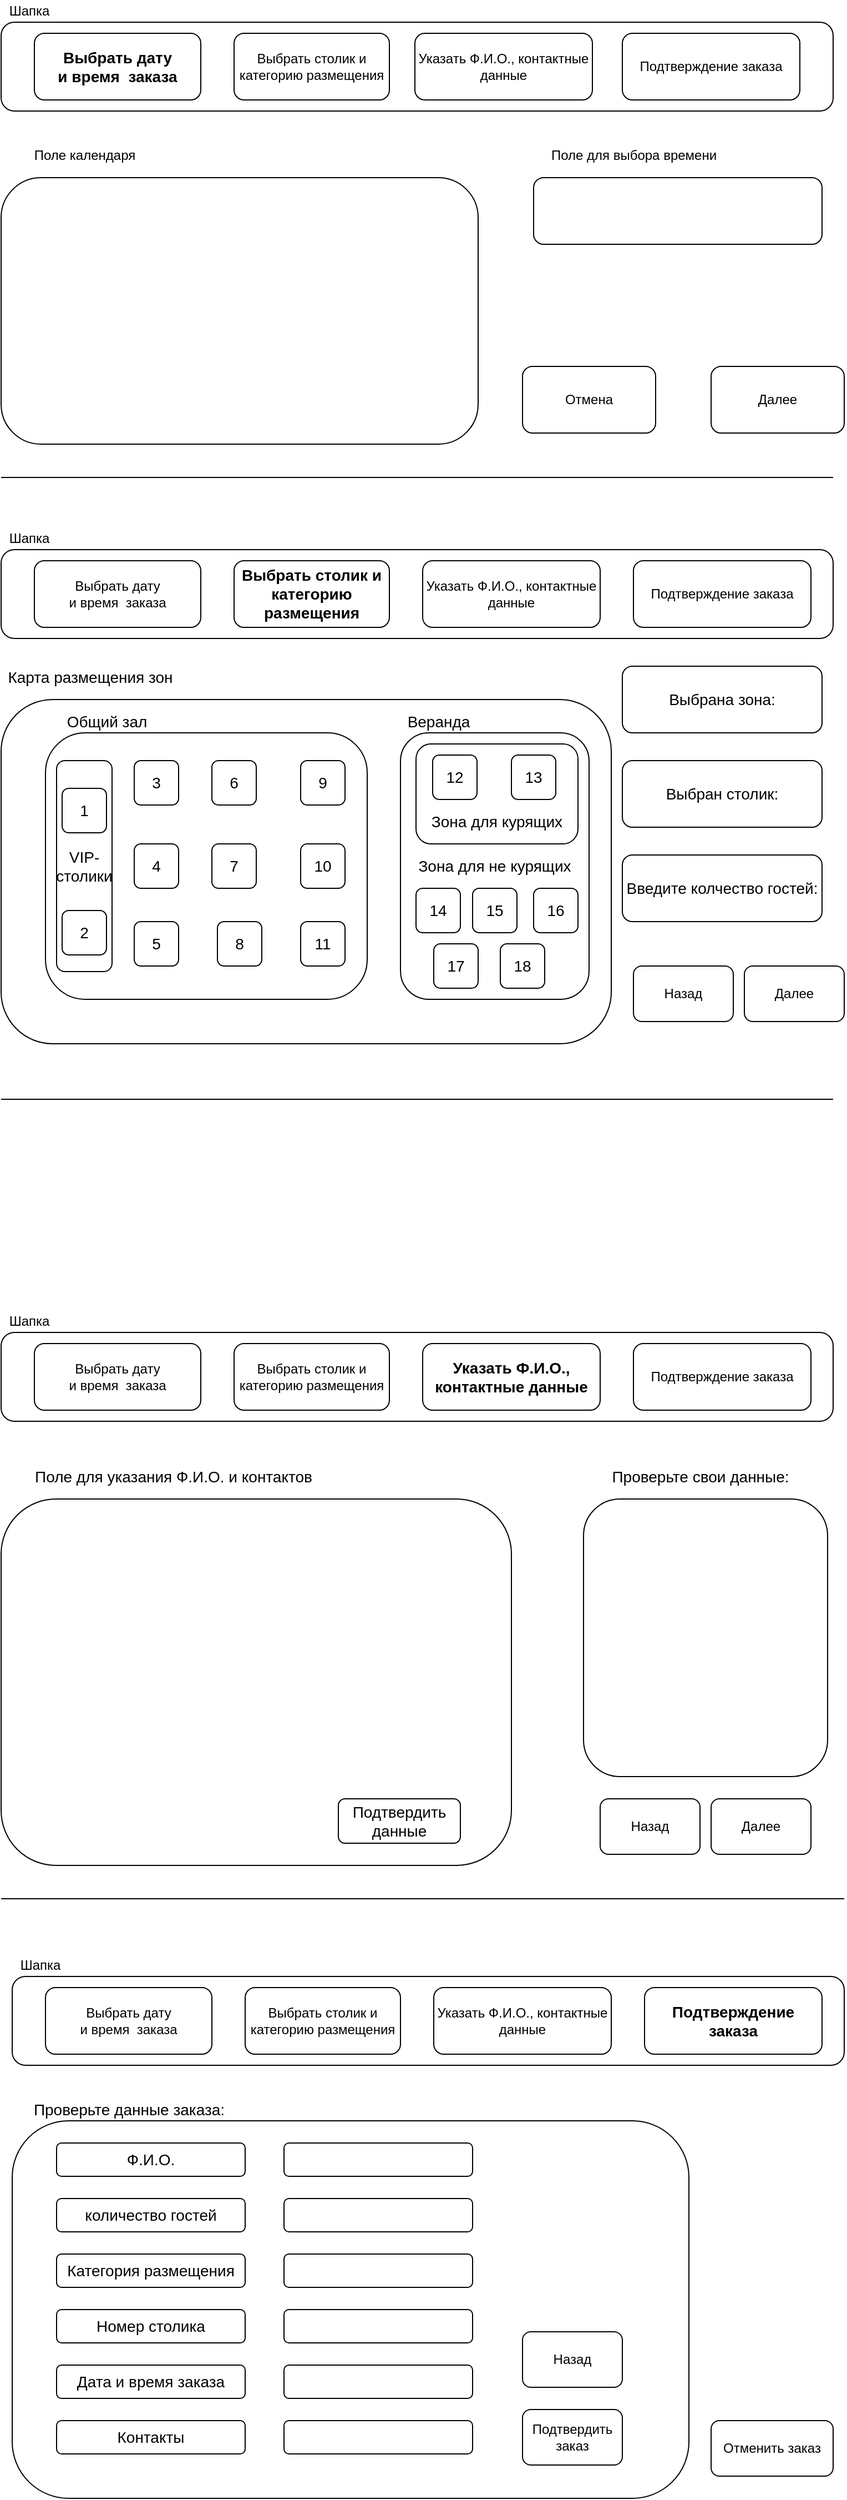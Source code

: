 <mxfile>
    <diagram id="w9d65mFprSii6VmmVjMo" name="Страница 1">
        <mxGraphModel dx="1018" dy="707" grid="1" gridSize="10" guides="1" tooltips="1" connect="1" arrows="1" fold="1" page="1" pageScale="1" pageWidth="827" pageHeight="1169" math="0" shadow="0">
            <root>
                <mxCell id="0"/>
                <mxCell id="1" parent="0"/>
                <mxCell id="13" value="" style="rounded=1;whiteSpace=wrap;html=1;fontSize=12;" parent="1" vertex="1">
                    <mxGeometry x="40" y="170" width="430" height="240" as="geometry"/>
                </mxCell>
                <mxCell id="14" value="Поле календаря" style="text;html=1;align=center;verticalAlign=middle;resizable=0;points=[];autosize=1;strokeColor=none;fillColor=none;fontSize=12;" parent="1" vertex="1">
                    <mxGeometry x="60" y="140" width="110" height="20" as="geometry"/>
                </mxCell>
                <mxCell id="15" value="" style="rounded=1;whiteSpace=wrap;html=1;fontSize=12;" parent="1" vertex="1">
                    <mxGeometry x="520" y="170" width="260" height="60" as="geometry"/>
                </mxCell>
                <mxCell id="16" value="Поле для выбора времени" style="text;html=1;align=center;verticalAlign=middle;resizable=0;points=[];autosize=1;strokeColor=none;fillColor=none;fontSize=12;" parent="1" vertex="1">
                    <mxGeometry x="530" y="140" width="160" height="20" as="geometry"/>
                </mxCell>
                <mxCell id="17" value="Далее" style="rounded=1;whiteSpace=wrap;html=1;fontSize=12;" parent="1" vertex="1">
                    <mxGeometry x="680" y="340" width="120" height="60" as="geometry"/>
                </mxCell>
                <mxCell id="18" value="Отмена" style="rounded=1;whiteSpace=wrap;html=1;fontSize=12;" parent="1" vertex="1">
                    <mxGeometry x="510" y="340" width="120" height="60" as="geometry"/>
                </mxCell>
                <mxCell id="19" value="" style="endArrow=none;html=1;fontSize=12;" parent="1" edge="1">
                    <mxGeometry width="50" height="50" relative="1" as="geometry">
                        <mxPoint x="40" y="440" as="sourcePoint"/>
                        <mxPoint x="790" y="440" as="targetPoint"/>
                    </mxGeometry>
                </mxCell>
                <mxCell id="20" value="" style="group" parent="1" vertex="1" connectable="0">
                    <mxGeometry x="40" y="10" width="750" height="100" as="geometry"/>
                </mxCell>
                <mxCell id="4" value="" style="rounded=1;whiteSpace=wrap;html=1;" parent="20" vertex="1">
                    <mxGeometry y="20" width="750" height="80" as="geometry"/>
                </mxCell>
                <mxCell id="5" value="Шапка" style="text;html=1;align=center;verticalAlign=middle;resizable=0;points=[];autosize=1;strokeColor=none;fillColor=none;" parent="20" vertex="1">
                    <mxGeometry width="50" height="20" as="geometry"/>
                </mxCell>
                <mxCell id="8" value="Выбрать дату&lt;br style=&quot;font-size: 14px;&quot;&gt;и время&amp;nbsp; заказа" style="rounded=1;whiteSpace=wrap;html=1;fontStyle=1;fontSize=14;" parent="20" vertex="1">
                    <mxGeometry x="30" y="30" width="150" height="60" as="geometry"/>
                </mxCell>
                <mxCell id="10" value="Выбрать столик и категорию размещения" style="rounded=1;whiteSpace=wrap;html=1;fontStyle=0;fontSize=12;" parent="20" vertex="1">
                    <mxGeometry x="210" y="30" width="140" height="60" as="geometry"/>
                </mxCell>
                <mxCell id="11" value="Указать Ф.И.О., контактные данные" style="rounded=1;whiteSpace=wrap;html=1;fontStyle=0;fontSize=12;" parent="20" vertex="1">
                    <mxGeometry x="373" y="30" width="160" height="60" as="geometry"/>
                </mxCell>
                <mxCell id="70" value="Подтверждение заказа" style="rounded=1;whiteSpace=wrap;html=1;fontStyle=0;fontSize=12;" parent="20" vertex="1">
                    <mxGeometry x="560" y="30" width="160" height="60" as="geometry"/>
                </mxCell>
                <mxCell id="21" value="" style="group" parent="1" vertex="1" connectable="0">
                    <mxGeometry x="40" y="485" width="750" height="100" as="geometry"/>
                </mxCell>
                <mxCell id="22" value="" style="rounded=1;whiteSpace=wrap;html=1;" parent="21" vertex="1">
                    <mxGeometry y="20" width="750" height="80" as="geometry"/>
                </mxCell>
                <mxCell id="23" value="Шапка" style="text;html=1;align=center;verticalAlign=middle;resizable=0;points=[];autosize=1;strokeColor=none;fillColor=none;" parent="21" vertex="1">
                    <mxGeometry width="50" height="20" as="geometry"/>
                </mxCell>
                <mxCell id="24" value="Выбрать дату&lt;br style=&quot;font-size: 12px;&quot;&gt;и время&amp;nbsp; заказа" style="rounded=1;whiteSpace=wrap;html=1;fontStyle=0;fontSize=12;" parent="21" vertex="1">
                    <mxGeometry x="30" y="30" width="150" height="60" as="geometry"/>
                </mxCell>
                <mxCell id="25" value="Выбрать столик и категорию размещения" style="rounded=1;whiteSpace=wrap;html=1;fontStyle=1;fontSize=14;" parent="21" vertex="1">
                    <mxGeometry x="210" y="30" width="140" height="60" as="geometry"/>
                </mxCell>
                <mxCell id="26" value="Указать Ф.И.О., контактные данные" style="rounded=1;whiteSpace=wrap;html=1;fontStyle=0;fontSize=12;" parent="21" vertex="1">
                    <mxGeometry x="380" y="30" width="160" height="60" as="geometry"/>
                </mxCell>
                <mxCell id="71" value="Подтверждение заказа" style="rounded=1;whiteSpace=wrap;html=1;fontStyle=0;fontSize=12;" parent="21" vertex="1">
                    <mxGeometry x="570" y="30" width="160" height="60" as="geometry"/>
                </mxCell>
                <mxCell id="28" value="" style="rounded=1;whiteSpace=wrap;html=1;fontSize=14;" parent="1" vertex="1">
                    <mxGeometry x="40" y="640" width="550" height="310" as="geometry"/>
                </mxCell>
                <mxCell id="29" value="Карта размещения зон" style="text;html=1;align=center;verticalAlign=middle;resizable=0;points=[];autosize=1;strokeColor=none;fillColor=none;fontSize=14;" parent="1" vertex="1">
                    <mxGeometry x="40" y="610" width="160" height="20" as="geometry"/>
                </mxCell>
                <mxCell id="30" value="" style="rounded=1;whiteSpace=wrap;html=1;fontSize=14;" parent="1" vertex="1">
                    <mxGeometry x="80" y="670" width="290" height="240" as="geometry"/>
                </mxCell>
                <mxCell id="32" value="Зона для не курящих" style="rounded=1;whiteSpace=wrap;html=1;fontSize=14;" parent="1" vertex="1">
                    <mxGeometry x="400" y="670" width="170" height="240" as="geometry"/>
                </mxCell>
                <mxCell id="33" value="&lt;br&gt;&lt;br&gt;&lt;br&gt;Зона для курящих" style="rounded=1;whiteSpace=wrap;html=1;fontSize=14;" parent="1" vertex="1">
                    <mxGeometry x="414" y="680" width="146" height="90" as="geometry"/>
                </mxCell>
                <mxCell id="35" value="Веранда" style="text;html=1;align=center;verticalAlign=middle;resizable=0;points=[];autosize=1;strokeColor=none;fillColor=none;fontSize=14;" parent="1" vertex="1">
                    <mxGeometry x="399" y="650" width="70" height="20" as="geometry"/>
                </mxCell>
                <mxCell id="36" value="Общий зал" style="text;html=1;align=center;verticalAlign=middle;resizable=0;points=[];autosize=1;strokeColor=none;fillColor=none;fontSize=14;" parent="1" vertex="1">
                    <mxGeometry x="90" y="650" width="90" height="20" as="geometry"/>
                </mxCell>
                <mxCell id="37" value="VIP- столики" style="rounded=1;whiteSpace=wrap;html=1;fontSize=14;" parent="1" vertex="1">
                    <mxGeometry x="90" y="695" width="50" height="190" as="geometry"/>
                </mxCell>
                <mxCell id="38" value="Выбрана зона:" style="rounded=1;whiteSpace=wrap;html=1;fontSize=14;" parent="1" vertex="1">
                    <mxGeometry x="600" y="610" width="180" height="60" as="geometry"/>
                </mxCell>
                <mxCell id="39" value="Выбран столик:" style="rounded=1;whiteSpace=wrap;html=1;fontSize=14;" parent="1" vertex="1">
                    <mxGeometry x="600" y="695" width="180" height="60" as="geometry"/>
                </mxCell>
                <mxCell id="40" value="3" style="rounded=1;whiteSpace=wrap;html=1;fontSize=14;" parent="1" vertex="1">
                    <mxGeometry x="160" y="695" width="40" height="40" as="geometry"/>
                </mxCell>
                <mxCell id="41" value="6" style="rounded=1;whiteSpace=wrap;html=1;fontSize=14;" parent="1" vertex="1">
                    <mxGeometry x="230" y="695" width="40" height="40" as="geometry"/>
                </mxCell>
                <mxCell id="42" value="9" style="rounded=1;whiteSpace=wrap;html=1;fontSize=14;" parent="1" vertex="1">
                    <mxGeometry x="310" y="695" width="40" height="40" as="geometry"/>
                </mxCell>
                <mxCell id="43" value="10" style="rounded=1;whiteSpace=wrap;html=1;fontSize=14;" parent="1" vertex="1">
                    <mxGeometry x="310" y="770" width="40" height="40" as="geometry"/>
                </mxCell>
                <mxCell id="44" value="7" style="rounded=1;whiteSpace=wrap;html=1;fontSize=14;" parent="1" vertex="1">
                    <mxGeometry x="230" y="770" width="40" height="40" as="geometry"/>
                </mxCell>
                <mxCell id="45" value="4" style="rounded=1;whiteSpace=wrap;html=1;fontSize=14;" parent="1" vertex="1">
                    <mxGeometry x="160" y="770" width="40" height="40" as="geometry"/>
                </mxCell>
                <mxCell id="46" value="5" style="rounded=1;whiteSpace=wrap;html=1;fontSize=14;" parent="1" vertex="1">
                    <mxGeometry x="160" y="840" width="40" height="40" as="geometry"/>
                </mxCell>
                <mxCell id="47" value="8" style="rounded=1;whiteSpace=wrap;html=1;fontSize=14;" parent="1" vertex="1">
                    <mxGeometry x="235" y="840" width="40" height="40" as="geometry"/>
                </mxCell>
                <mxCell id="48" value="11" style="rounded=1;whiteSpace=wrap;html=1;fontSize=14;" parent="1" vertex="1">
                    <mxGeometry x="310" y="840" width="40" height="40" as="geometry"/>
                </mxCell>
                <mxCell id="49" value="14" style="rounded=1;whiteSpace=wrap;html=1;fontSize=14;" parent="1" vertex="1">
                    <mxGeometry x="414" y="810" width="40" height="40" as="geometry"/>
                </mxCell>
                <mxCell id="50" value="15" style="rounded=1;whiteSpace=wrap;html=1;fontSize=14;" parent="1" vertex="1">
                    <mxGeometry x="465" y="810" width="40" height="40" as="geometry"/>
                </mxCell>
                <mxCell id="51" value="16" style="rounded=1;whiteSpace=wrap;html=1;fontSize=14;" parent="1" vertex="1">
                    <mxGeometry x="520" y="810" width="40" height="40" as="geometry"/>
                </mxCell>
                <mxCell id="52" value="18" style="rounded=1;whiteSpace=wrap;html=1;fontSize=14;" parent="1" vertex="1">
                    <mxGeometry x="490" y="860" width="40" height="40" as="geometry"/>
                </mxCell>
                <mxCell id="53" value="17" style="rounded=1;whiteSpace=wrap;html=1;fontSize=14;" parent="1" vertex="1">
                    <mxGeometry x="430" y="860" width="40" height="40" as="geometry"/>
                </mxCell>
                <mxCell id="54" value="12" style="rounded=1;whiteSpace=wrap;html=1;fontSize=14;" parent="1" vertex="1">
                    <mxGeometry x="429" y="690" width="40" height="40" as="geometry"/>
                </mxCell>
                <mxCell id="55" value="13" style="rounded=1;whiteSpace=wrap;html=1;fontSize=14;" parent="1" vertex="1">
                    <mxGeometry x="500" y="690" width="40" height="40" as="geometry"/>
                </mxCell>
                <mxCell id="57" value="1" style="rounded=1;whiteSpace=wrap;html=1;fontSize=14;" parent="1" vertex="1">
                    <mxGeometry x="95" y="720" width="40" height="40" as="geometry"/>
                </mxCell>
                <mxCell id="58" value="2" style="rounded=1;whiteSpace=wrap;html=1;fontSize=14;" parent="1" vertex="1">
                    <mxGeometry x="95" y="830" width="40" height="40" as="geometry"/>
                </mxCell>
                <mxCell id="59" value="Назад" style="rounded=1;whiteSpace=wrap;html=1;fontSize=12;" parent="1" vertex="1">
                    <mxGeometry x="610" y="880" width="90" height="50" as="geometry"/>
                </mxCell>
                <mxCell id="60" value="Далее" style="rounded=1;whiteSpace=wrap;html=1;fontSize=12;" parent="1" vertex="1">
                    <mxGeometry x="710" y="880" width="90" height="50" as="geometry"/>
                </mxCell>
                <mxCell id="61" value="" style="endArrow=none;html=1;fontSize=14;" parent="1" edge="1">
                    <mxGeometry width="50" height="50" relative="1" as="geometry">
                        <mxPoint x="40" y="1000" as="sourcePoint"/>
                        <mxPoint x="790" y="1000" as="targetPoint"/>
                    </mxGeometry>
                </mxCell>
                <mxCell id="63" value="" style="group" parent="1" vertex="1" connectable="0">
                    <mxGeometry x="40" y="1190" width="750" height="120" as="geometry"/>
                </mxCell>
                <mxCell id="64" value="" style="rounded=1;whiteSpace=wrap;html=1;" parent="63" vertex="1">
                    <mxGeometry y="20" width="750" height="80" as="geometry"/>
                </mxCell>
                <mxCell id="65" value="Шапка" style="text;html=1;align=center;verticalAlign=middle;resizable=0;points=[];autosize=1;strokeColor=none;fillColor=none;" parent="63" vertex="1">
                    <mxGeometry width="50" height="20" as="geometry"/>
                </mxCell>
                <mxCell id="66" value="Выбрать дату&lt;br style=&quot;font-size: 12px;&quot;&gt;и время&amp;nbsp; заказа" style="rounded=1;whiteSpace=wrap;html=1;fontStyle=0;fontSize=12;" parent="63" vertex="1">
                    <mxGeometry x="30" y="30" width="150" height="60" as="geometry"/>
                </mxCell>
                <mxCell id="67" value="Выбрать столик и категорию размещения" style="rounded=1;whiteSpace=wrap;html=1;fontStyle=0;fontSize=12;" parent="63" vertex="1">
                    <mxGeometry x="210" y="30" width="140" height="60" as="geometry"/>
                </mxCell>
                <mxCell id="68" value="&lt;font style=&quot;font-size: 14px&quot;&gt;&lt;b&gt;Указать Ф.И.О., контактные данные&lt;/b&gt;&lt;/font&gt;" style="rounded=1;whiteSpace=wrap;html=1;fontStyle=0;fontSize=12;" parent="63" vertex="1">
                    <mxGeometry x="380" y="30" width="160" height="60" as="geometry"/>
                </mxCell>
                <mxCell id="72" value="Подтверждение заказа" style="rounded=1;whiteSpace=wrap;html=1;fontStyle=0;fontSize=12;" parent="63" vertex="1">
                    <mxGeometry x="570" y="30" width="160" height="60" as="geometry"/>
                </mxCell>
                <mxCell id="73" value="" style="rounded=1;whiteSpace=wrap;html=1;fontSize=14;" parent="1" vertex="1">
                    <mxGeometry x="40" y="1360" width="460" height="330" as="geometry"/>
                </mxCell>
                <mxCell id="74" value="Поле для указания Ф.И.О. и контактов" style="text;html=1;align=center;verticalAlign=middle;resizable=0;points=[];autosize=1;strokeColor=none;fillColor=none;fontSize=14;" parent="1" vertex="1">
                    <mxGeometry x="60" y="1330" width="270" height="20" as="geometry"/>
                </mxCell>
                <mxCell id="75" value="Подтвердить данные" style="rounded=1;whiteSpace=wrap;html=1;fontSize=14;" parent="1" vertex="1">
                    <mxGeometry x="344" y="1630" width="110" height="40" as="geometry"/>
                </mxCell>
                <mxCell id="76" value="Назад" style="rounded=1;whiteSpace=wrap;html=1;fontSize=12;" parent="1" vertex="1">
                    <mxGeometry x="580" y="1630" width="90" height="50" as="geometry"/>
                </mxCell>
                <mxCell id="77" value="Далее" style="rounded=1;whiteSpace=wrap;html=1;fontSize=12;" parent="1" vertex="1">
                    <mxGeometry x="680" y="1630" width="90" height="50" as="geometry"/>
                </mxCell>
                <mxCell id="78" value="" style="rounded=1;whiteSpace=wrap;html=1;fontSize=14;" parent="1" vertex="1">
                    <mxGeometry x="565" y="1360" width="220" height="250" as="geometry"/>
                </mxCell>
                <mxCell id="79" value="Проверьте свои данные:" style="text;html=1;align=center;verticalAlign=middle;resizable=0;points=[];autosize=1;strokeColor=none;fillColor=none;fontSize=14;" parent="1" vertex="1">
                    <mxGeometry x="580" y="1330" width="180" height="20" as="geometry"/>
                </mxCell>
                <mxCell id="80" value="" style="group" parent="1" vertex="1" connectable="0">
                    <mxGeometry x="50" y="1770" width="750" height="120" as="geometry"/>
                </mxCell>
                <mxCell id="81" value="" style="rounded=1;whiteSpace=wrap;html=1;" parent="80" vertex="1">
                    <mxGeometry y="20" width="750" height="80" as="geometry"/>
                </mxCell>
                <mxCell id="82" value="Шапка" style="text;html=1;align=center;verticalAlign=middle;resizable=0;points=[];autosize=1;strokeColor=none;fillColor=none;" parent="80" vertex="1">
                    <mxGeometry width="50" height="20" as="geometry"/>
                </mxCell>
                <mxCell id="83" value="Выбрать дату&lt;br style=&quot;font-size: 12px;&quot;&gt;и время&amp;nbsp; заказа" style="rounded=1;whiteSpace=wrap;html=1;fontStyle=0;fontSize=12;" parent="80" vertex="1">
                    <mxGeometry x="30" y="30" width="150" height="60" as="geometry"/>
                </mxCell>
                <mxCell id="84" value="Выбрать столик и категорию размещения" style="rounded=1;whiteSpace=wrap;html=1;fontStyle=0;fontSize=12;" parent="80" vertex="1">
                    <mxGeometry x="210" y="30" width="140" height="60" as="geometry"/>
                </mxCell>
                <mxCell id="85" value="&lt;font style=&quot;font-size: 12px;&quot;&gt;&lt;span style=&quot;font-size: 12px;&quot;&gt;Указать Ф.И.О., контактные данные&lt;/span&gt;&lt;/font&gt;" style="rounded=1;whiteSpace=wrap;html=1;fontStyle=0;fontSize=12;" parent="80" vertex="1">
                    <mxGeometry x="380" y="30" width="160" height="60" as="geometry"/>
                </mxCell>
                <mxCell id="86" value="&lt;b&gt;&lt;font style=&quot;font-size: 14px&quot;&gt;Подтверждение заказа&lt;/font&gt;&lt;/b&gt;" style="rounded=1;whiteSpace=wrap;html=1;fontStyle=0;fontSize=12;" parent="80" vertex="1">
                    <mxGeometry x="570" y="30" width="160" height="60" as="geometry"/>
                </mxCell>
                <mxCell id="87" value="" style="endArrow=none;html=1;fontSize=14;" parent="1" edge="1">
                    <mxGeometry width="50" height="50" relative="1" as="geometry">
                        <mxPoint x="40" y="1720" as="sourcePoint"/>
                        <mxPoint x="800" y="1720" as="targetPoint"/>
                    </mxGeometry>
                </mxCell>
                <mxCell id="88" value="" style="rounded=1;whiteSpace=wrap;html=1;fontSize=14;" parent="1" vertex="1">
                    <mxGeometry x="50" y="1920" width="610" height="340" as="geometry"/>
                </mxCell>
                <mxCell id="89" value="Проверьте данные заказа:" style="text;html=1;align=center;verticalAlign=middle;resizable=0;points=[];autosize=1;strokeColor=none;fillColor=none;fontSize=14;" parent="1" vertex="1">
                    <mxGeometry x="60" y="1900" width="190" height="20" as="geometry"/>
                </mxCell>
                <mxCell id="90" value="" style="rounded=1;whiteSpace=wrap;html=1;fontSize=14;" parent="1" vertex="1">
                    <mxGeometry x="295" y="1940" width="170" height="30" as="geometry"/>
                </mxCell>
                <mxCell id="91" value="" style="rounded=1;whiteSpace=wrap;html=1;fontSize=14;" parent="1" vertex="1">
                    <mxGeometry x="295" y="1990" width="170" height="30" as="geometry"/>
                </mxCell>
                <mxCell id="92" value="" style="rounded=1;whiteSpace=wrap;html=1;fontSize=14;" parent="1" vertex="1">
                    <mxGeometry x="295" y="2040" width="170" height="30" as="geometry"/>
                </mxCell>
                <mxCell id="93" value="" style="rounded=1;whiteSpace=wrap;html=1;fontSize=14;" parent="1" vertex="1">
                    <mxGeometry x="295" y="2090" width="170" height="30" as="geometry"/>
                </mxCell>
                <mxCell id="94" value="" style="rounded=1;whiteSpace=wrap;html=1;fontSize=14;" parent="1" vertex="1">
                    <mxGeometry x="295" y="2140" width="170" height="30" as="geometry"/>
                </mxCell>
                <mxCell id="95" value="" style="rounded=1;whiteSpace=wrap;html=1;fontSize=14;" parent="1" vertex="1">
                    <mxGeometry x="295" y="2190" width="170" height="30" as="geometry"/>
                </mxCell>
                <mxCell id="96" value="Ф.И.О." style="rounded=1;whiteSpace=wrap;html=1;fontSize=14;" parent="1" vertex="1">
                    <mxGeometry x="90" y="1940" width="170" height="30" as="geometry"/>
                </mxCell>
                <mxCell id="97" value="количество гостей" style="rounded=1;whiteSpace=wrap;html=1;fontSize=14;" parent="1" vertex="1">
                    <mxGeometry x="90" y="1990" width="170" height="30" as="geometry"/>
                </mxCell>
                <mxCell id="98" value="Категория размещения" style="rounded=1;whiteSpace=wrap;html=1;fontSize=14;" parent="1" vertex="1">
                    <mxGeometry x="90" y="2040" width="170" height="30" as="geometry"/>
                </mxCell>
                <mxCell id="99" value="Номер столика" style="rounded=1;whiteSpace=wrap;html=1;fontSize=14;" parent="1" vertex="1">
                    <mxGeometry x="90" y="2090" width="170" height="30" as="geometry"/>
                </mxCell>
                <mxCell id="100" value="Дата и время заказа" style="rounded=1;whiteSpace=wrap;html=1;fontSize=14;" parent="1" vertex="1">
                    <mxGeometry x="90" y="2140" width="170" height="30" as="geometry"/>
                </mxCell>
                <mxCell id="101" value="Контакты" style="rounded=1;whiteSpace=wrap;html=1;fontSize=14;" parent="1" vertex="1">
                    <mxGeometry x="90" y="2190" width="170" height="30" as="geometry"/>
                </mxCell>
                <mxCell id="102" value="Назад" style="rounded=1;whiteSpace=wrap;html=1;fontSize=12;" parent="1" vertex="1">
                    <mxGeometry x="510" y="2110" width="90" height="50" as="geometry"/>
                </mxCell>
                <mxCell id="103" value="Подтвердить заказ" style="rounded=1;whiteSpace=wrap;html=1;fontSize=12;" parent="1" vertex="1">
                    <mxGeometry x="510" y="2180" width="90" height="50" as="geometry"/>
                </mxCell>
                <mxCell id="104" value="Отменить заказ" style="rounded=1;whiteSpace=wrap;html=1;fontSize=12;" parent="1" vertex="1">
                    <mxGeometry x="680" y="2190" width="110" height="50" as="geometry"/>
                </mxCell>
                <mxCell id="113" value="Введите колчество гостей:" style="rounded=1;whiteSpace=wrap;html=1;fontSize=14;" vertex="1" parent="1">
                    <mxGeometry x="600" y="780" width="180" height="60" as="geometry"/>
                </mxCell>
            </root>
        </mxGraphModel>
    </diagram>
</mxfile>